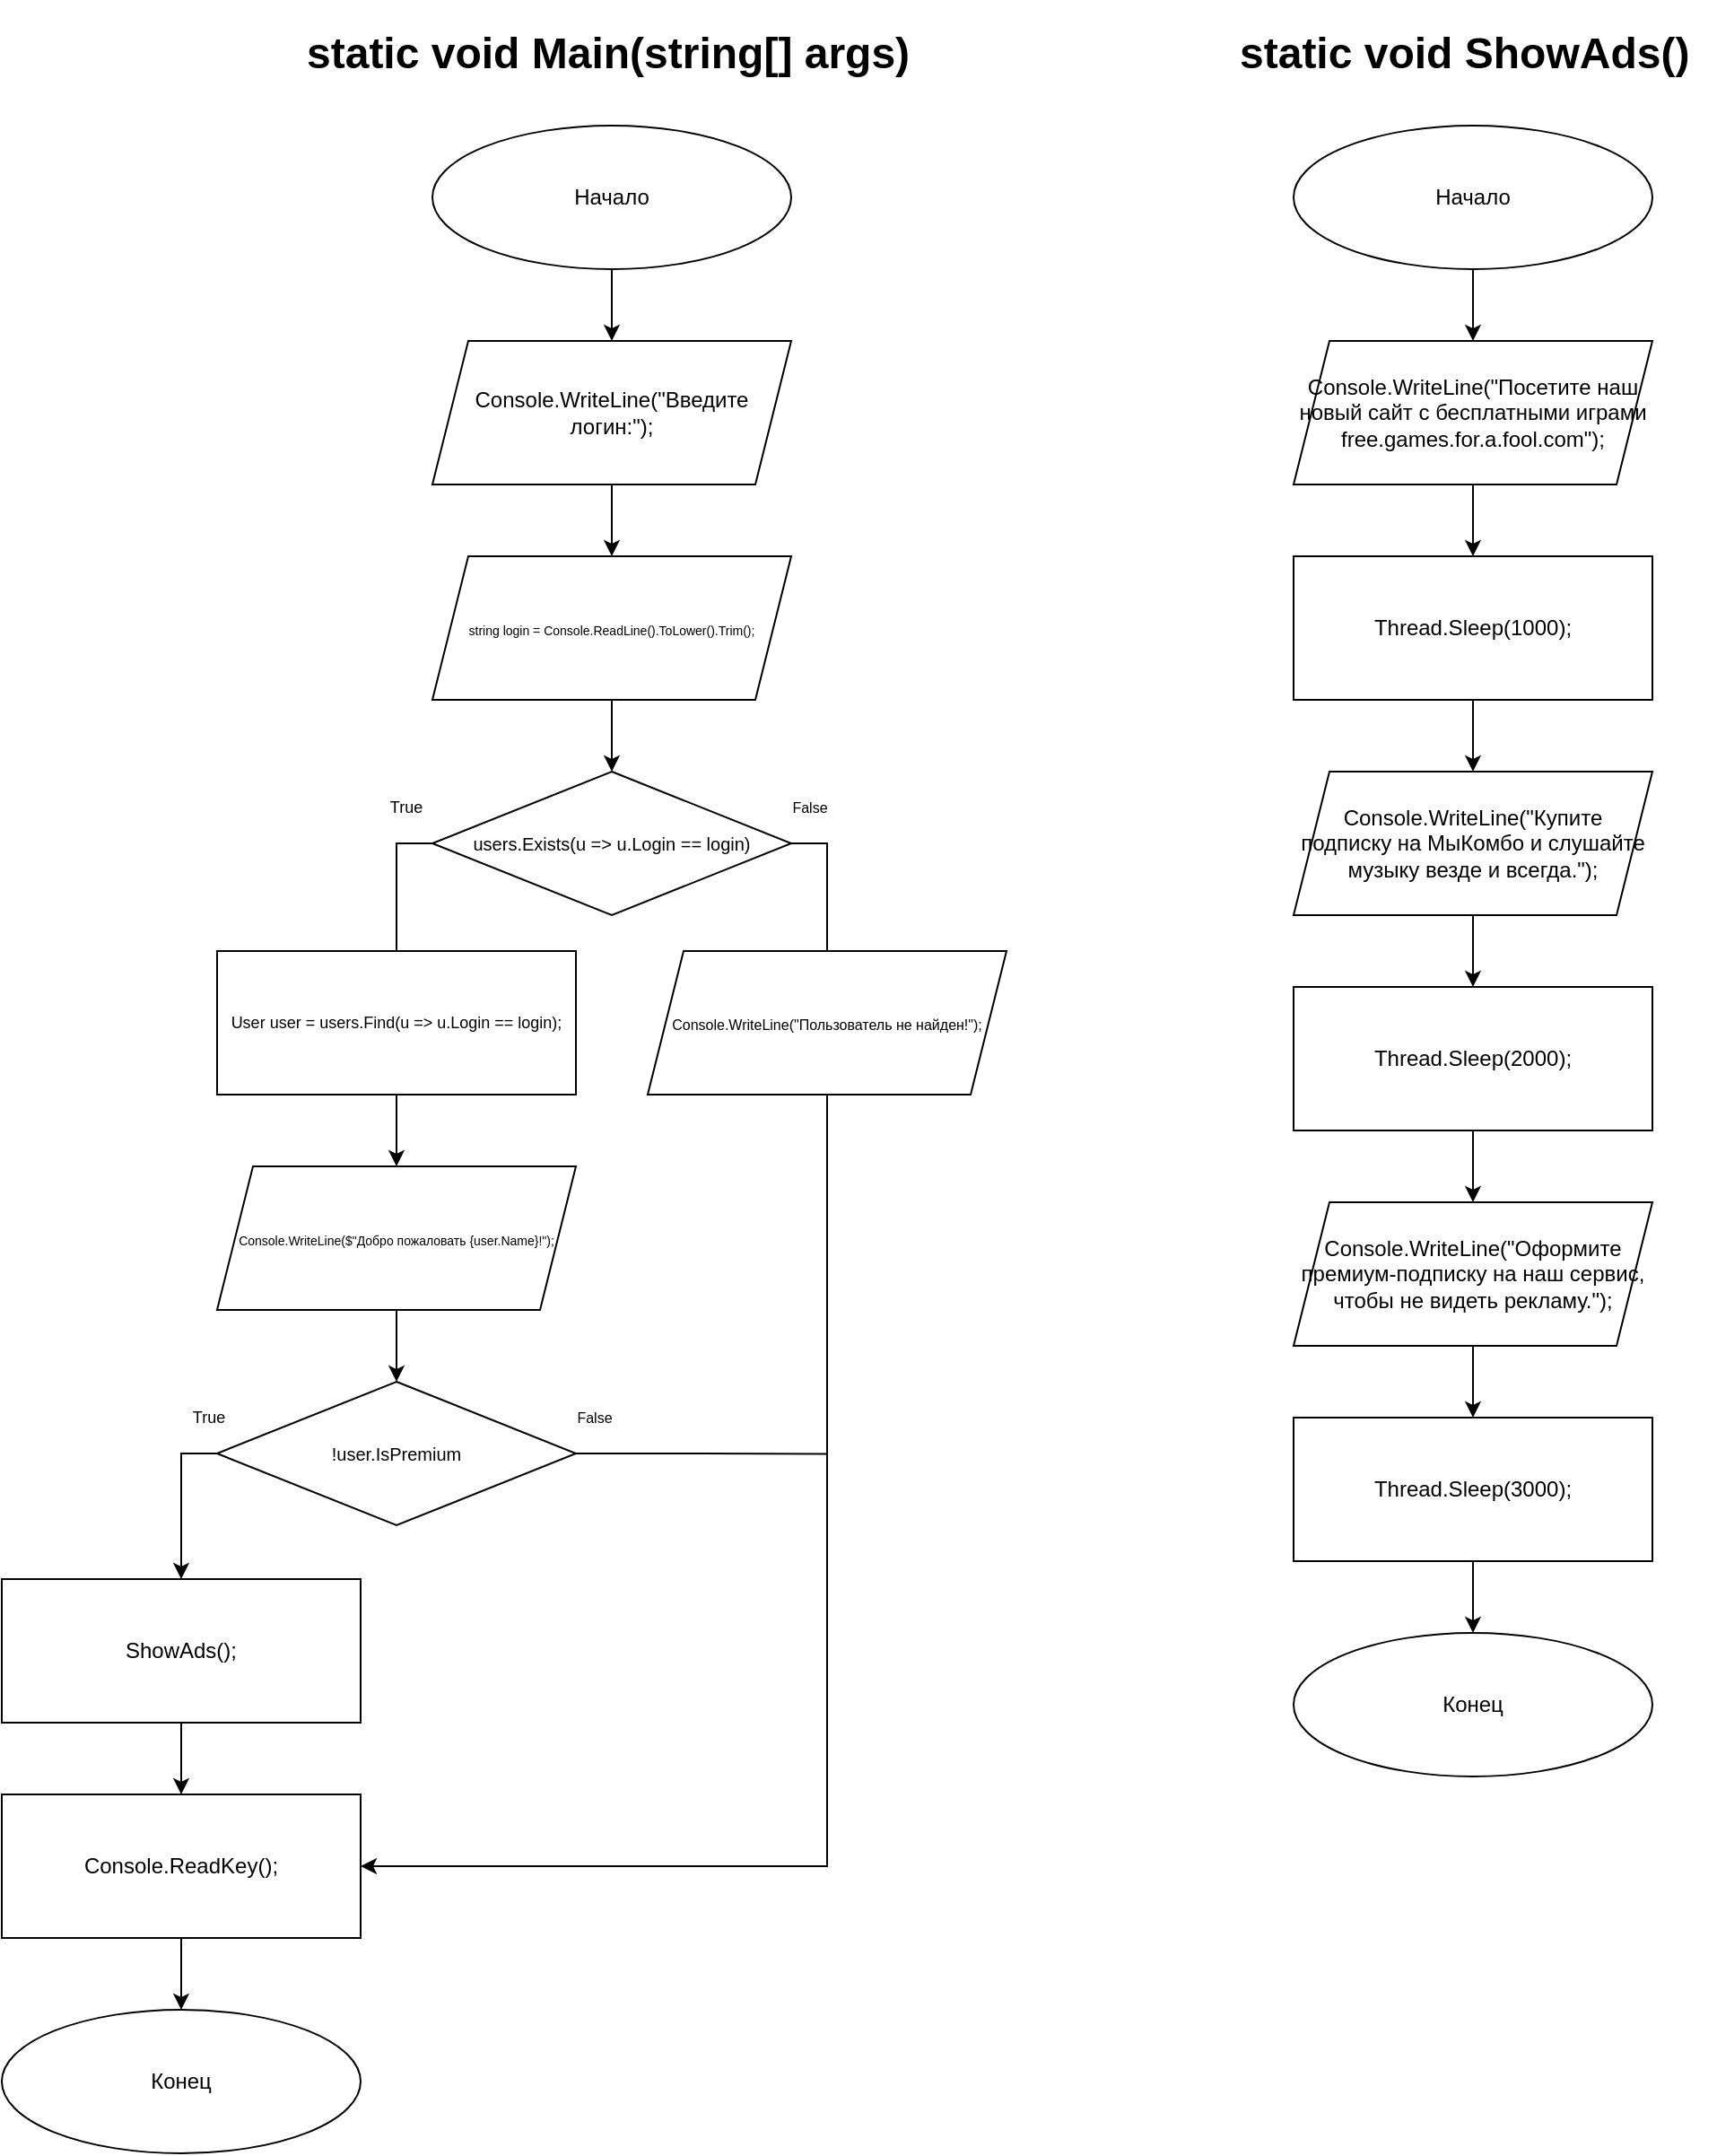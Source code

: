 <mxfile version="17.4.5" type="device"><diagram id="vLwq8M2NX76zgPpA6hNI" name="Page-1"><mxGraphModel dx="3412" dy="2545" grid="1" gridSize="10" guides="1" tooltips="1" connect="1" arrows="1" fold="1" page="1" pageScale="1" pageWidth="827" pageHeight="1169" math="0" shadow="0"><root><mxCell id="0"/><mxCell id="1" parent="0"/><mxCell id="GJ3rvZNgvtPNvw8RUWMf-11" style="edgeStyle=orthogonalEdgeStyle;rounded=0;orthogonalLoop=1;jettySize=auto;html=1;exitX=0.5;exitY=1;exitDx=0;exitDy=0;entryX=0.5;entryY=0;entryDx=0;entryDy=0;fontSize=12;endArrow=classic;endFill=1;" edge="1" parent="1" source="GJ3rvZNgvtPNvw8RUWMf-1" target="GJ3rvZNgvtPNvw8RUWMf-2"><mxGeometry relative="1" as="geometry"/></mxCell><mxCell id="GJ3rvZNgvtPNvw8RUWMf-1" value="Начало" style="ellipse;whiteSpace=wrap;html=1;" vertex="1" parent="1"><mxGeometry x="40" width="200" height="80" as="geometry"/></mxCell><mxCell id="GJ3rvZNgvtPNvw8RUWMf-21" style="edgeStyle=orthogonalEdgeStyle;curved=1;rounded=0;orthogonalLoop=1;jettySize=auto;html=1;exitX=0.5;exitY=1;exitDx=0;exitDy=0;entryX=0.5;entryY=0;entryDx=0;entryDy=0;fontSize=8;endArrow=classic;endFill=1;" edge="1" parent="1" source="GJ3rvZNgvtPNvw8RUWMf-2" target="GJ3rvZNgvtPNvw8RUWMf-20"><mxGeometry relative="1" as="geometry"/></mxCell><mxCell id="GJ3rvZNgvtPNvw8RUWMf-2" value="&lt;span style=&quot;text-align: left&quot;&gt;Console.WriteLine(&quot;Введите логин:&quot;);&lt;/span&gt;" style="shape=parallelogram;perimeter=parallelogramPerimeter;whiteSpace=wrap;html=1;fixedSize=1;" vertex="1" parent="1"><mxGeometry x="40" y="120" width="200" height="80" as="geometry"/></mxCell><mxCell id="GJ3rvZNgvtPNvw8RUWMf-23" style="edgeStyle=orthogonalEdgeStyle;curved=1;rounded=0;orthogonalLoop=1;jettySize=auto;html=1;exitX=0.5;exitY=1;exitDx=0;exitDy=0;entryX=0.5;entryY=0;entryDx=0;entryDy=0;fontSize=7;endArrow=classic;endFill=1;" edge="1" parent="1" source="GJ3rvZNgvtPNvw8RUWMf-20" target="GJ3rvZNgvtPNvw8RUWMf-22"><mxGeometry relative="1" as="geometry"/></mxCell><mxCell id="GJ3rvZNgvtPNvw8RUWMf-20" value="&lt;div style=&quot;text-align: left&quot;&gt;&lt;span style=&quot;font-size: 7px&quot;&gt;string login = Console.ReadLine().ToLower().Trim();&lt;/span&gt;&lt;/div&gt;" style="shape=parallelogram;perimeter=parallelogramPerimeter;whiteSpace=wrap;html=1;fixedSize=1;" vertex="1" parent="1"><mxGeometry x="40" y="240" width="200" height="80" as="geometry"/></mxCell><mxCell id="GJ3rvZNgvtPNvw8RUWMf-47" style="edgeStyle=orthogonalEdgeStyle;rounded=0;orthogonalLoop=1;jettySize=auto;html=1;exitX=1;exitY=0.5;exitDx=0;exitDy=0;entryX=0.5;entryY=0;entryDx=0;entryDy=0;fontSize=12;endArrow=none;endFill=0;" edge="1" parent="1" source="GJ3rvZNgvtPNvw8RUWMf-22" target="GJ3rvZNgvtPNvw8RUWMf-24"><mxGeometry relative="1" as="geometry"/></mxCell><mxCell id="GJ3rvZNgvtPNvw8RUWMf-48" style="edgeStyle=orthogonalEdgeStyle;rounded=0;orthogonalLoop=1;jettySize=auto;html=1;exitX=0;exitY=0.5;exitDx=0;exitDy=0;entryX=0.5;entryY=0;entryDx=0;entryDy=0;fontSize=12;endArrow=none;endFill=0;" edge="1" parent="1" source="GJ3rvZNgvtPNvw8RUWMf-22" target="GJ3rvZNgvtPNvw8RUWMf-27"><mxGeometry relative="1" as="geometry"/></mxCell><mxCell id="GJ3rvZNgvtPNvw8RUWMf-22" value="&lt;font style=&quot;font-size: 10px&quot;&gt;users.Exists(u =&amp;gt; u.Login == login)&lt;/font&gt;" style="rhombus;whiteSpace=wrap;html=1;fontSize=7;" vertex="1" parent="1"><mxGeometry x="40" y="360" width="200" height="80" as="geometry"/></mxCell><mxCell id="GJ3rvZNgvtPNvw8RUWMf-50" style="edgeStyle=orthogonalEdgeStyle;rounded=0;orthogonalLoop=1;jettySize=auto;html=1;exitX=0.5;exitY=1;exitDx=0;exitDy=0;entryX=1;entryY=0.5;entryDx=0;entryDy=0;fontSize=12;endArrow=classic;endFill=1;" edge="1" parent="1" source="GJ3rvZNgvtPNvw8RUWMf-24" target="GJ3rvZNgvtPNvw8RUWMf-38"><mxGeometry relative="1" as="geometry"/></mxCell><mxCell id="GJ3rvZNgvtPNvw8RUWMf-24" value="&lt;div style=&quot;text-align: left&quot;&gt;&lt;font style=&quot;font-size: 8px&quot;&gt;Console.WriteLine(&quot;Пользователь не найден!&quot;);&lt;/font&gt;&lt;br&gt;&lt;/div&gt;" style="shape=parallelogram;perimeter=parallelogramPerimeter;whiteSpace=wrap;html=1;fixedSize=1;" vertex="1" parent="1"><mxGeometry x="160" y="460" width="200" height="80" as="geometry"/></mxCell><mxCell id="GJ3rvZNgvtPNvw8RUWMf-26" value="False" style="text;html=1;align=center;verticalAlign=middle;resizable=0;points=[];autosize=1;strokeColor=none;fillColor=none;fontSize=8;" vertex="1" parent="1"><mxGeometry x="230" y="370" width="40" height="20" as="geometry"/></mxCell><mxCell id="GJ3rvZNgvtPNvw8RUWMf-31" style="edgeStyle=orthogonalEdgeStyle;curved=1;rounded=0;orthogonalLoop=1;jettySize=auto;html=1;exitX=0.5;exitY=1;exitDx=0;exitDy=0;entryX=0.5;entryY=0;entryDx=0;entryDy=0;fontSize=9;endArrow=classic;endFill=1;" edge="1" parent="1" source="GJ3rvZNgvtPNvw8RUWMf-27" target="GJ3rvZNgvtPNvw8RUWMf-30"><mxGeometry relative="1" as="geometry"/></mxCell><mxCell id="GJ3rvZNgvtPNvw8RUWMf-27" value="&lt;font style=&quot;font-size: 9px&quot;&gt;User user = users.Find(u =&amp;gt; u.Login == login);&lt;/font&gt;" style="rounded=0;whiteSpace=wrap;html=1;fontSize=8;" vertex="1" parent="1"><mxGeometry x="-80" y="460" width="200" height="80" as="geometry"/></mxCell><mxCell id="GJ3rvZNgvtPNvw8RUWMf-29" value="True" style="text;html=1;align=center;verticalAlign=middle;resizable=0;points=[];autosize=1;strokeColor=none;fillColor=none;fontSize=9;" vertex="1" parent="1"><mxGeometry x="10" y="370" width="30" height="20" as="geometry"/></mxCell><mxCell id="GJ3rvZNgvtPNvw8RUWMf-35" style="edgeStyle=orthogonalEdgeStyle;curved=1;rounded=0;orthogonalLoop=1;jettySize=auto;html=1;exitX=0.5;exitY=1;exitDx=0;exitDy=0;entryX=0.5;entryY=0;entryDx=0;entryDy=0;fontSize=7;endArrow=classic;endFill=1;" edge="1" parent="1" source="GJ3rvZNgvtPNvw8RUWMf-30" target="GJ3rvZNgvtPNvw8RUWMf-32"><mxGeometry relative="1" as="geometry"/></mxCell><mxCell id="GJ3rvZNgvtPNvw8RUWMf-30" value="&lt;div style=&quot;text-align: left&quot;&gt;&lt;font style=&quot;font-size: 7px&quot;&gt;Console.WriteLine($&quot;Добро пожаловать {user.Name}!&quot;);&lt;/font&gt;&lt;br&gt;&lt;/div&gt;" style="shape=parallelogram;perimeter=parallelogramPerimeter;whiteSpace=wrap;html=1;fixedSize=1;" vertex="1" parent="1"><mxGeometry x="-80" y="580" width="200" height="80" as="geometry"/></mxCell><mxCell id="GJ3rvZNgvtPNvw8RUWMf-49" style="edgeStyle=orthogonalEdgeStyle;rounded=0;orthogonalLoop=1;jettySize=auto;html=1;exitX=0;exitY=0.5;exitDx=0;exitDy=0;entryX=0.5;entryY=0;entryDx=0;entryDy=0;fontSize=12;endArrow=classic;endFill=1;" edge="1" parent="1" source="GJ3rvZNgvtPNvw8RUWMf-32" target="GJ3rvZNgvtPNvw8RUWMf-36"><mxGeometry relative="1" as="geometry"/></mxCell><mxCell id="GJ3rvZNgvtPNvw8RUWMf-51" style="edgeStyle=orthogonalEdgeStyle;rounded=0;orthogonalLoop=1;jettySize=auto;html=1;exitX=1;exitY=0.5;exitDx=0;exitDy=0;fontSize=12;endArrow=none;endFill=0;" edge="1" parent="1" source="GJ3rvZNgvtPNvw8RUWMf-32"><mxGeometry relative="1" as="geometry"><mxPoint x="260" y="740.261" as="targetPoint"/></mxGeometry></mxCell><mxCell id="GJ3rvZNgvtPNvw8RUWMf-32" value="&lt;font style=&quot;font-size: 10px&quot;&gt;!user.IsPremium&lt;/font&gt;" style="rhombus;whiteSpace=wrap;html=1;fontSize=7;" vertex="1" parent="1"><mxGeometry x="-80" y="700" width="200" height="80" as="geometry"/></mxCell><mxCell id="GJ3rvZNgvtPNvw8RUWMf-33" value="False" style="text;html=1;align=center;verticalAlign=middle;resizable=0;points=[];autosize=1;strokeColor=none;fillColor=none;fontSize=8;" vertex="1" parent="1"><mxGeometry x="110" y="710" width="40" height="20" as="geometry"/></mxCell><mxCell id="GJ3rvZNgvtPNvw8RUWMf-34" value="True" style="text;html=1;align=center;verticalAlign=middle;resizable=0;points=[];autosize=1;strokeColor=none;fillColor=none;fontSize=9;" vertex="1" parent="1"><mxGeometry x="-100" y="710" width="30" height="20" as="geometry"/></mxCell><mxCell id="GJ3rvZNgvtPNvw8RUWMf-39" style="edgeStyle=orthogonalEdgeStyle;curved=1;rounded=0;orthogonalLoop=1;jettySize=auto;html=1;exitX=0.5;exitY=1;exitDx=0;exitDy=0;entryX=0.5;entryY=0;entryDx=0;entryDy=0;fontSize=12;endArrow=classic;endFill=1;" edge="1" parent="1" source="GJ3rvZNgvtPNvw8RUWMf-36" target="GJ3rvZNgvtPNvw8RUWMf-38"><mxGeometry relative="1" as="geometry"/></mxCell><mxCell id="GJ3rvZNgvtPNvw8RUWMf-36" value="&lt;font style=&quot;font-size: 12px&quot;&gt;ShowAds();&lt;/font&gt;" style="rounded=0;whiteSpace=wrap;html=1;fontSize=8;" vertex="1" parent="1"><mxGeometry x="-200" y="810" width="200" height="80" as="geometry"/></mxCell><mxCell id="GJ3rvZNgvtPNvw8RUWMf-43" style="edgeStyle=orthogonalEdgeStyle;rounded=0;orthogonalLoop=1;jettySize=auto;html=1;exitX=0.5;exitY=1;exitDx=0;exitDy=0;entryX=0.5;entryY=0;entryDx=0;entryDy=0;fontSize=12;endArrow=classic;endFill=1;" edge="1" parent="1" source="GJ3rvZNgvtPNvw8RUWMf-38" target="GJ3rvZNgvtPNvw8RUWMf-42"><mxGeometry relative="1" as="geometry"/></mxCell><mxCell id="GJ3rvZNgvtPNvw8RUWMf-38" value="&lt;font style=&quot;font-size: 12px&quot;&gt;Console.ReadKey();&lt;/font&gt;" style="rounded=0;whiteSpace=wrap;html=1;fontSize=8;" vertex="1" parent="1"><mxGeometry x="-200" y="930" width="200" height="80" as="geometry"/></mxCell><mxCell id="GJ3rvZNgvtPNvw8RUWMf-42" value="Конец" style="ellipse;whiteSpace=wrap;html=1;" vertex="1" parent="1"><mxGeometry x="-200" y="1050" width="200" height="80" as="geometry"/></mxCell><mxCell id="GJ3rvZNgvtPNvw8RUWMf-52" value="&lt;h1&gt;static void ShowAds()&lt;/h1&gt;" style="text;html=1;strokeColor=none;fillColor=none;spacing=5;spacingTop=-20;whiteSpace=wrap;overflow=hidden;rounded=0;fontSize=12;" vertex="1" parent="1"><mxGeometry x="485.25" y="-60" width="269.5" height="40" as="geometry"/></mxCell><mxCell id="GJ3rvZNgvtPNvw8RUWMf-60" style="edgeStyle=orthogonalEdgeStyle;rounded=0;orthogonalLoop=1;jettySize=auto;html=1;exitX=0.5;exitY=1;exitDx=0;exitDy=0;entryX=0.5;entryY=0;entryDx=0;entryDy=0;fontSize=12;endArrow=classic;endFill=1;" edge="1" parent="1" source="GJ3rvZNgvtPNvw8RUWMf-53" target="GJ3rvZNgvtPNvw8RUWMf-54"><mxGeometry relative="1" as="geometry"/></mxCell><mxCell id="GJ3rvZNgvtPNvw8RUWMf-53" value="Начало" style="ellipse;whiteSpace=wrap;html=1;" vertex="1" parent="1"><mxGeometry x="520" width="200" height="80" as="geometry"/></mxCell><mxCell id="GJ3rvZNgvtPNvw8RUWMf-61" style="edgeStyle=orthogonalEdgeStyle;rounded=0;orthogonalLoop=1;jettySize=auto;html=1;exitX=0.5;exitY=1;exitDx=0;exitDy=0;entryX=0.5;entryY=0;entryDx=0;entryDy=0;fontSize=12;endArrow=classic;endFill=1;" edge="1" parent="1" source="GJ3rvZNgvtPNvw8RUWMf-54" target="GJ3rvZNgvtPNvw8RUWMf-55"><mxGeometry relative="1" as="geometry"/></mxCell><mxCell id="GJ3rvZNgvtPNvw8RUWMf-54" value="&lt;div&gt;&lt;span&gt;&lt;font style=&quot;font-size: 12px&quot;&gt;Console.WriteLine(&quot;Посетите наш новый сайт с бесплатными играми free.games.for.a.fool.com&quot;);&lt;/font&gt;&lt;/span&gt;&lt;/div&gt;" style="shape=parallelogram;perimeter=parallelogramPerimeter;whiteSpace=wrap;html=1;fixedSize=1;align=center;" vertex="1" parent="1"><mxGeometry x="520" y="120" width="200" height="80" as="geometry"/></mxCell><mxCell id="GJ3rvZNgvtPNvw8RUWMf-62" style="edgeStyle=orthogonalEdgeStyle;rounded=0;orthogonalLoop=1;jettySize=auto;html=1;exitX=0.5;exitY=1;exitDx=0;exitDy=0;entryX=0.5;entryY=0;entryDx=0;entryDy=0;fontSize=12;endArrow=classic;endFill=1;" edge="1" parent="1" source="GJ3rvZNgvtPNvw8RUWMf-55" target="GJ3rvZNgvtPNvw8RUWMf-56"><mxGeometry relative="1" as="geometry"/></mxCell><mxCell id="GJ3rvZNgvtPNvw8RUWMf-55" value="&lt;font style=&quot;font-size: 12px&quot;&gt;Thread.Sleep(1000);&lt;/font&gt;" style="rounded=0;whiteSpace=wrap;html=1;fontSize=8;" vertex="1" parent="1"><mxGeometry x="520" y="240" width="200" height="80" as="geometry"/></mxCell><mxCell id="GJ3rvZNgvtPNvw8RUWMf-63" style="edgeStyle=orthogonalEdgeStyle;rounded=0;orthogonalLoop=1;jettySize=auto;html=1;exitX=0.5;exitY=1;exitDx=0;exitDy=0;entryX=0.5;entryY=0;entryDx=0;entryDy=0;fontSize=12;endArrow=classic;endFill=1;" edge="1" parent="1" source="GJ3rvZNgvtPNvw8RUWMf-56" target="GJ3rvZNgvtPNvw8RUWMf-57"><mxGeometry relative="1" as="geometry"/></mxCell><mxCell id="GJ3rvZNgvtPNvw8RUWMf-56" value="&lt;div&gt;&lt;span&gt;&lt;font style=&quot;font-size: 12px&quot;&gt;Console.WriteLine(&quot;Купите подписку на МыКомбо и слушайте музыку везде и всегда.&quot;);&lt;/font&gt;&lt;/span&gt;&lt;/div&gt;" style="shape=parallelogram;perimeter=parallelogramPerimeter;whiteSpace=wrap;html=1;fixedSize=1;align=center;" vertex="1" parent="1"><mxGeometry x="520" y="360" width="200" height="80" as="geometry"/></mxCell><mxCell id="GJ3rvZNgvtPNvw8RUWMf-64" style="edgeStyle=orthogonalEdgeStyle;rounded=0;orthogonalLoop=1;jettySize=auto;html=1;exitX=0.5;exitY=1;exitDx=0;exitDy=0;entryX=0.5;entryY=0;entryDx=0;entryDy=0;fontSize=12;endArrow=classic;endFill=1;" edge="1" parent="1" source="GJ3rvZNgvtPNvw8RUWMf-57" target="GJ3rvZNgvtPNvw8RUWMf-58"><mxGeometry relative="1" as="geometry"/></mxCell><mxCell id="GJ3rvZNgvtPNvw8RUWMf-57" value="&lt;font style=&quot;font-size: 12px&quot;&gt;Thread.Sleep(2000);&lt;/font&gt;" style="rounded=0;whiteSpace=wrap;html=1;fontSize=8;" vertex="1" parent="1"><mxGeometry x="520" y="480" width="200" height="80" as="geometry"/></mxCell><mxCell id="GJ3rvZNgvtPNvw8RUWMf-65" style="edgeStyle=orthogonalEdgeStyle;rounded=0;orthogonalLoop=1;jettySize=auto;html=1;exitX=0.5;exitY=1;exitDx=0;exitDy=0;entryX=0.5;entryY=0;entryDx=0;entryDy=0;fontSize=12;endArrow=classic;endFill=1;" edge="1" parent="1" source="GJ3rvZNgvtPNvw8RUWMf-58" target="GJ3rvZNgvtPNvw8RUWMf-59"><mxGeometry relative="1" as="geometry"/></mxCell><mxCell id="GJ3rvZNgvtPNvw8RUWMf-58" value="&lt;div&gt;&lt;span&gt;Console.WriteLine(&quot;Оформите премиум-подписку на наш сервис, чтобы не видеть рекламу.&quot;);&lt;/span&gt;&lt;/div&gt;" style="shape=parallelogram;perimeter=parallelogramPerimeter;whiteSpace=wrap;html=1;fixedSize=1;align=center;" vertex="1" parent="1"><mxGeometry x="520" y="600" width="200" height="80" as="geometry"/></mxCell><mxCell id="GJ3rvZNgvtPNvw8RUWMf-67" style="edgeStyle=orthogonalEdgeStyle;rounded=0;orthogonalLoop=1;jettySize=auto;html=1;exitX=0.5;exitY=1;exitDx=0;exitDy=0;entryX=0.5;entryY=0;entryDx=0;entryDy=0;fontSize=12;endArrow=classic;endFill=1;" edge="1" parent="1" source="GJ3rvZNgvtPNvw8RUWMf-59" target="GJ3rvZNgvtPNvw8RUWMf-66"><mxGeometry relative="1" as="geometry"/></mxCell><mxCell id="GJ3rvZNgvtPNvw8RUWMf-59" value="&lt;font style=&quot;font-size: 12px&quot;&gt;Thread.Sleep(3000);&lt;/font&gt;" style="rounded=0;whiteSpace=wrap;html=1;fontSize=8;" vertex="1" parent="1"><mxGeometry x="520" y="720" width="200" height="80" as="geometry"/></mxCell><mxCell id="GJ3rvZNgvtPNvw8RUWMf-66" value="Конец" style="ellipse;whiteSpace=wrap;html=1;" vertex="1" parent="1"><mxGeometry x="520" y="840" width="200" height="80" as="geometry"/></mxCell><mxCell id="GJ3rvZNgvtPNvw8RUWMf-68" value="&lt;h1&gt;static void Main(string[] args)&lt;/h1&gt;" style="text;html=1;strokeColor=none;fillColor=none;spacing=5;spacingTop=-20;whiteSpace=wrap;overflow=hidden;rounded=0;fontSize=12;" vertex="1" parent="1"><mxGeometry x="-35" y="-60" width="350" height="40" as="geometry"/></mxCell></root></mxGraphModel></diagram></mxfile>